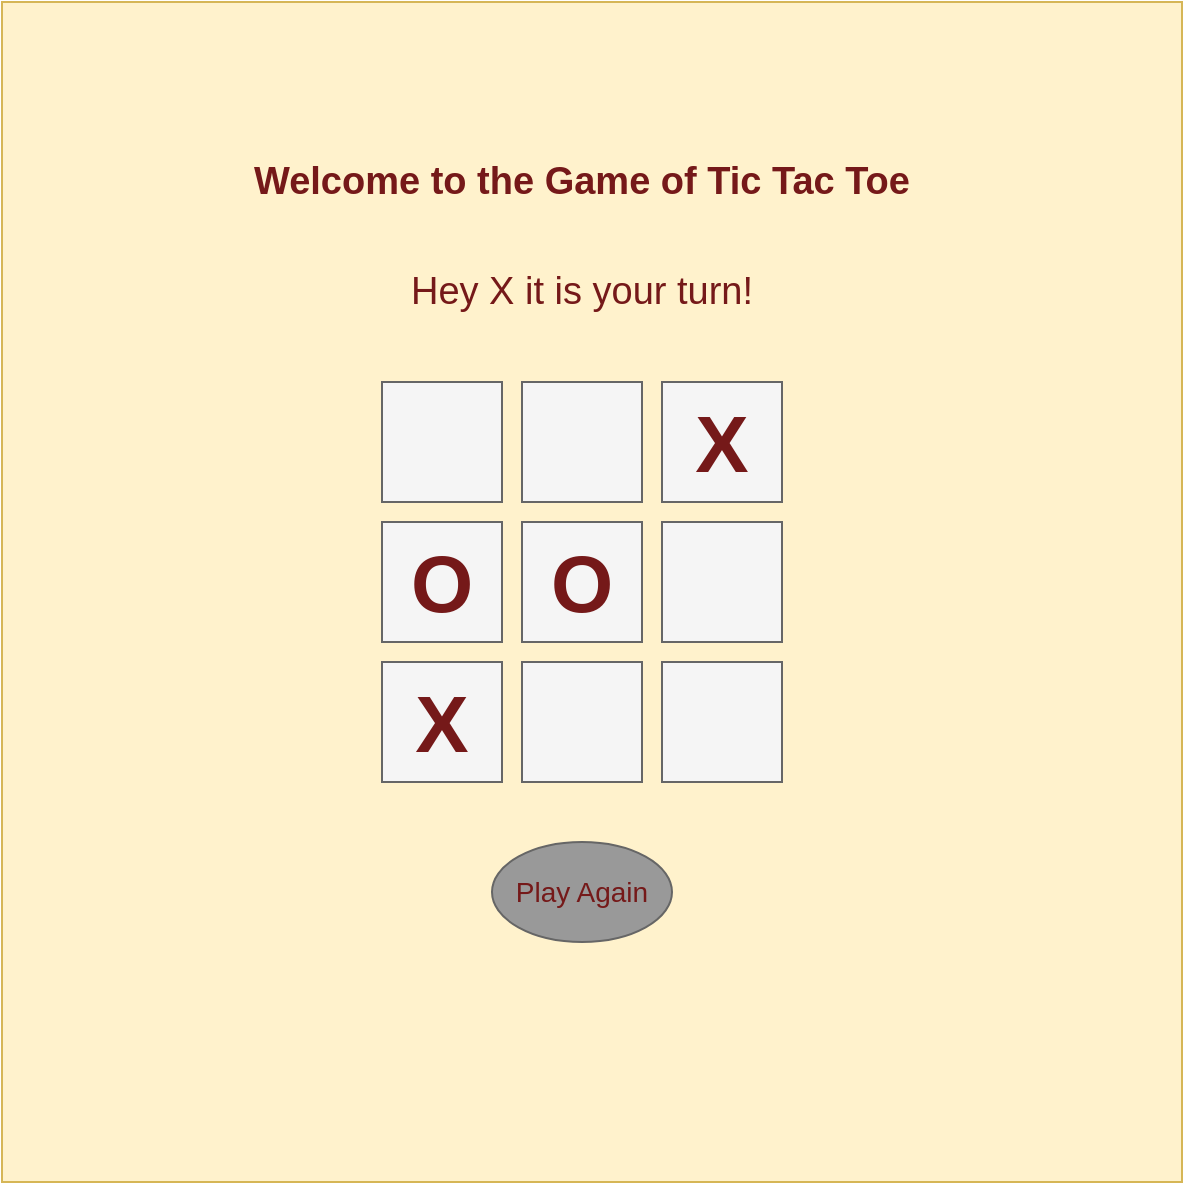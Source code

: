 <mxfile>
    <diagram id="1uVAQXDN01ZU2eshZO08" name="Page-1">
        <mxGraphModel dx="829" dy="528" grid="1" gridSize="10" guides="1" tooltips="1" connect="1" arrows="1" fold="1" page="1" pageScale="1" pageWidth="850" pageHeight="1100" math="0" shadow="0">
            <root>
                <mxCell id="0"/>
                <mxCell id="1" parent="0"/>
                <mxCell id="2" value="" style="whiteSpace=wrap;html=1;aspect=fixed;fillColor=#fff2cc;strokeColor=#d6b656;" vertex="1" parent="1">
                    <mxGeometry x="130" y="10" width="590" height="590" as="geometry"/>
                </mxCell>
                <mxCell id="3" value="" style="whiteSpace=wrap;html=1;aspect=fixed;fillColor=#f5f5f5;fontColor=#333333;strokeColor=#666666;" vertex="1" parent="1">
                    <mxGeometry x="320" y="200" width="60" height="60" as="geometry"/>
                </mxCell>
                <mxCell id="4" value="" style="whiteSpace=wrap;html=1;aspect=fixed;fillColor=#f5f5f5;fontColor=#333333;strokeColor=#666666;" vertex="1" parent="1">
                    <mxGeometry x="390" y="200" width="60" height="60" as="geometry"/>
                </mxCell>
                <mxCell id="5" value="" style="whiteSpace=wrap;html=1;aspect=fixed;fillColor=#f5f5f5;fontColor=#333333;strokeColor=#666666;" vertex="1" parent="1">
                    <mxGeometry x="460" y="200" width="60" height="60" as="geometry"/>
                </mxCell>
                <mxCell id="6" value="" style="whiteSpace=wrap;html=1;aspect=fixed;fillColor=#f5f5f5;fontColor=#333333;strokeColor=#666666;" vertex="1" parent="1">
                    <mxGeometry x="460" y="270" width="60" height="60" as="geometry"/>
                </mxCell>
                <mxCell id="7" value="" style="whiteSpace=wrap;html=1;aspect=fixed;fillColor=#f5f5f5;fontColor=#333333;strokeColor=#666666;" vertex="1" parent="1">
                    <mxGeometry x="390" y="270" width="60" height="60" as="geometry"/>
                </mxCell>
                <mxCell id="8" value="" style="whiteSpace=wrap;html=1;aspect=fixed;fillColor=#f5f5f5;fontColor=#333333;strokeColor=#666666;" vertex="1" parent="1">
                    <mxGeometry x="320" y="270" width="60" height="60" as="geometry"/>
                </mxCell>
                <mxCell id="9" value="" style="whiteSpace=wrap;html=1;aspect=fixed;fillColor=#f5f5f5;fontColor=#333333;strokeColor=#666666;" vertex="1" parent="1">
                    <mxGeometry x="320" y="340" width="60" height="60" as="geometry"/>
                </mxCell>
                <mxCell id="10" value="" style="whiteSpace=wrap;html=1;aspect=fixed;fillColor=#f5f5f5;fontColor=#333333;strokeColor=#666666;" vertex="1" parent="1">
                    <mxGeometry x="390" y="340" width="60" height="60" as="geometry"/>
                </mxCell>
                <mxCell id="11" value="" style="whiteSpace=wrap;html=1;aspect=fixed;fillColor=#f5f5f5;fontColor=#333333;strokeColor=#666666;" vertex="1" parent="1">
                    <mxGeometry x="460" y="340" width="60" height="60" as="geometry"/>
                </mxCell>
                <mxCell id="12" value="&lt;b style=&quot;font-size: 19px;&quot;&gt;&lt;font style=&quot;font-size: 19px;&quot;&gt;Welcome to the Game of Tic Tac Toe&lt;/font&gt;&lt;/b&gt;" style="text;html=1;strokeColor=none;fillColor=none;align=center;verticalAlign=middle;whiteSpace=wrap;rounded=0;fontSize=19;fontColor=#751919;" vertex="1" parent="1">
                    <mxGeometry x="230" y="80" width="380" height="40" as="geometry"/>
                </mxCell>
                <mxCell id="13" value="Hey X it is your turn!" style="text;html=1;strokeColor=none;fillColor=none;align=center;verticalAlign=middle;whiteSpace=wrap;rounded=0;fontSize=19;fontColor=#751919;" vertex="1" parent="1">
                    <mxGeometry x="270" y="140" width="300" height="30" as="geometry"/>
                </mxCell>
                <mxCell id="14" value="" style="ellipse;whiteSpace=wrap;html=1;fontSize=19;fillColor=#999999;strokeColor=#666666;gradientColor=none;" vertex="1" parent="1">
                    <mxGeometry x="375" y="430" width="90" height="50" as="geometry"/>
                </mxCell>
                <mxCell id="15" value="Play Again" style="text;html=1;strokeColor=none;fillColor=none;align=center;verticalAlign=middle;whiteSpace=wrap;rounded=0;fontSize=14;fontColor=#751919;" vertex="1" parent="1">
                    <mxGeometry x="370" y="440" width="100" height="30" as="geometry"/>
                </mxCell>
                <mxCell id="16" value="X" style="text;html=1;strokeColor=none;fillColor=none;align=center;verticalAlign=middle;whiteSpace=wrap;rounded=0;fontSize=40;fontColor=#751919;fontStyle=1" vertex="1" parent="1">
                    <mxGeometry x="460" y="212.5" width="60" height="35" as="geometry"/>
                </mxCell>
                <mxCell id="17" value="X" style="text;html=1;strokeColor=none;fillColor=none;align=center;verticalAlign=middle;whiteSpace=wrap;rounded=0;fontSize=40;fontColor=#751919;fontStyle=1" vertex="1" parent="1">
                    <mxGeometry x="320" y="352.5" width="60" height="35" as="geometry"/>
                </mxCell>
                <mxCell id="18" value="O" style="text;html=1;strokeColor=none;fillColor=none;align=center;verticalAlign=middle;whiteSpace=wrap;rounded=0;fontSize=40;fontColor=#751919;fontStyle=1" vertex="1" parent="1">
                    <mxGeometry x="320" y="282.5" width="60" height="35" as="geometry"/>
                </mxCell>
                <mxCell id="19" value="O" style="text;html=1;strokeColor=none;fillColor=none;align=center;verticalAlign=middle;whiteSpace=wrap;rounded=0;fontSize=40;fontColor=#751919;fontStyle=1" vertex="1" parent="1">
                    <mxGeometry x="390" y="282.5" width="60" height="35" as="geometry"/>
                </mxCell>
            </root>
        </mxGraphModel>
    </diagram>
</mxfile>